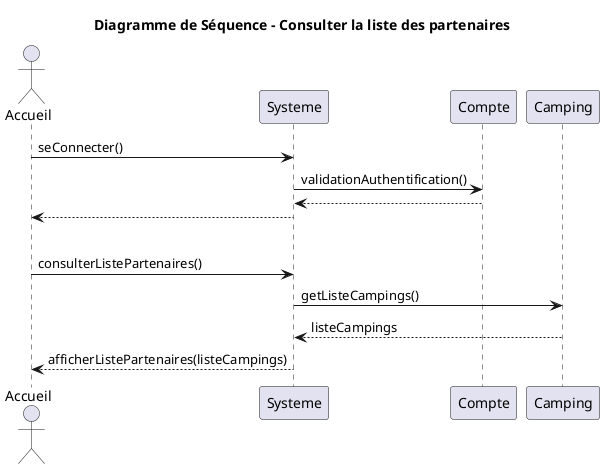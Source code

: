 @startuml
title Diagramme de Séquence - Consulter la liste des partenaires
actor Accueil
participant Systeme
participant Compte
participant Camping

'Connexion à un compte'
Accueil -> Systeme: seConnecter()
Systeme -> Compte: validationAuthentification()
return
Systeme --> Accueil

'Séparation'
|||

'Consulter la liste des partenaires'
Accueil -> Systeme: consulterListePartenaires()
Systeme -> Camping: getListeCampings()
Camping --> Systeme: listeCampings
Systeme --> Accueil: afficherListePartenaires(listeCampings)
@enduml